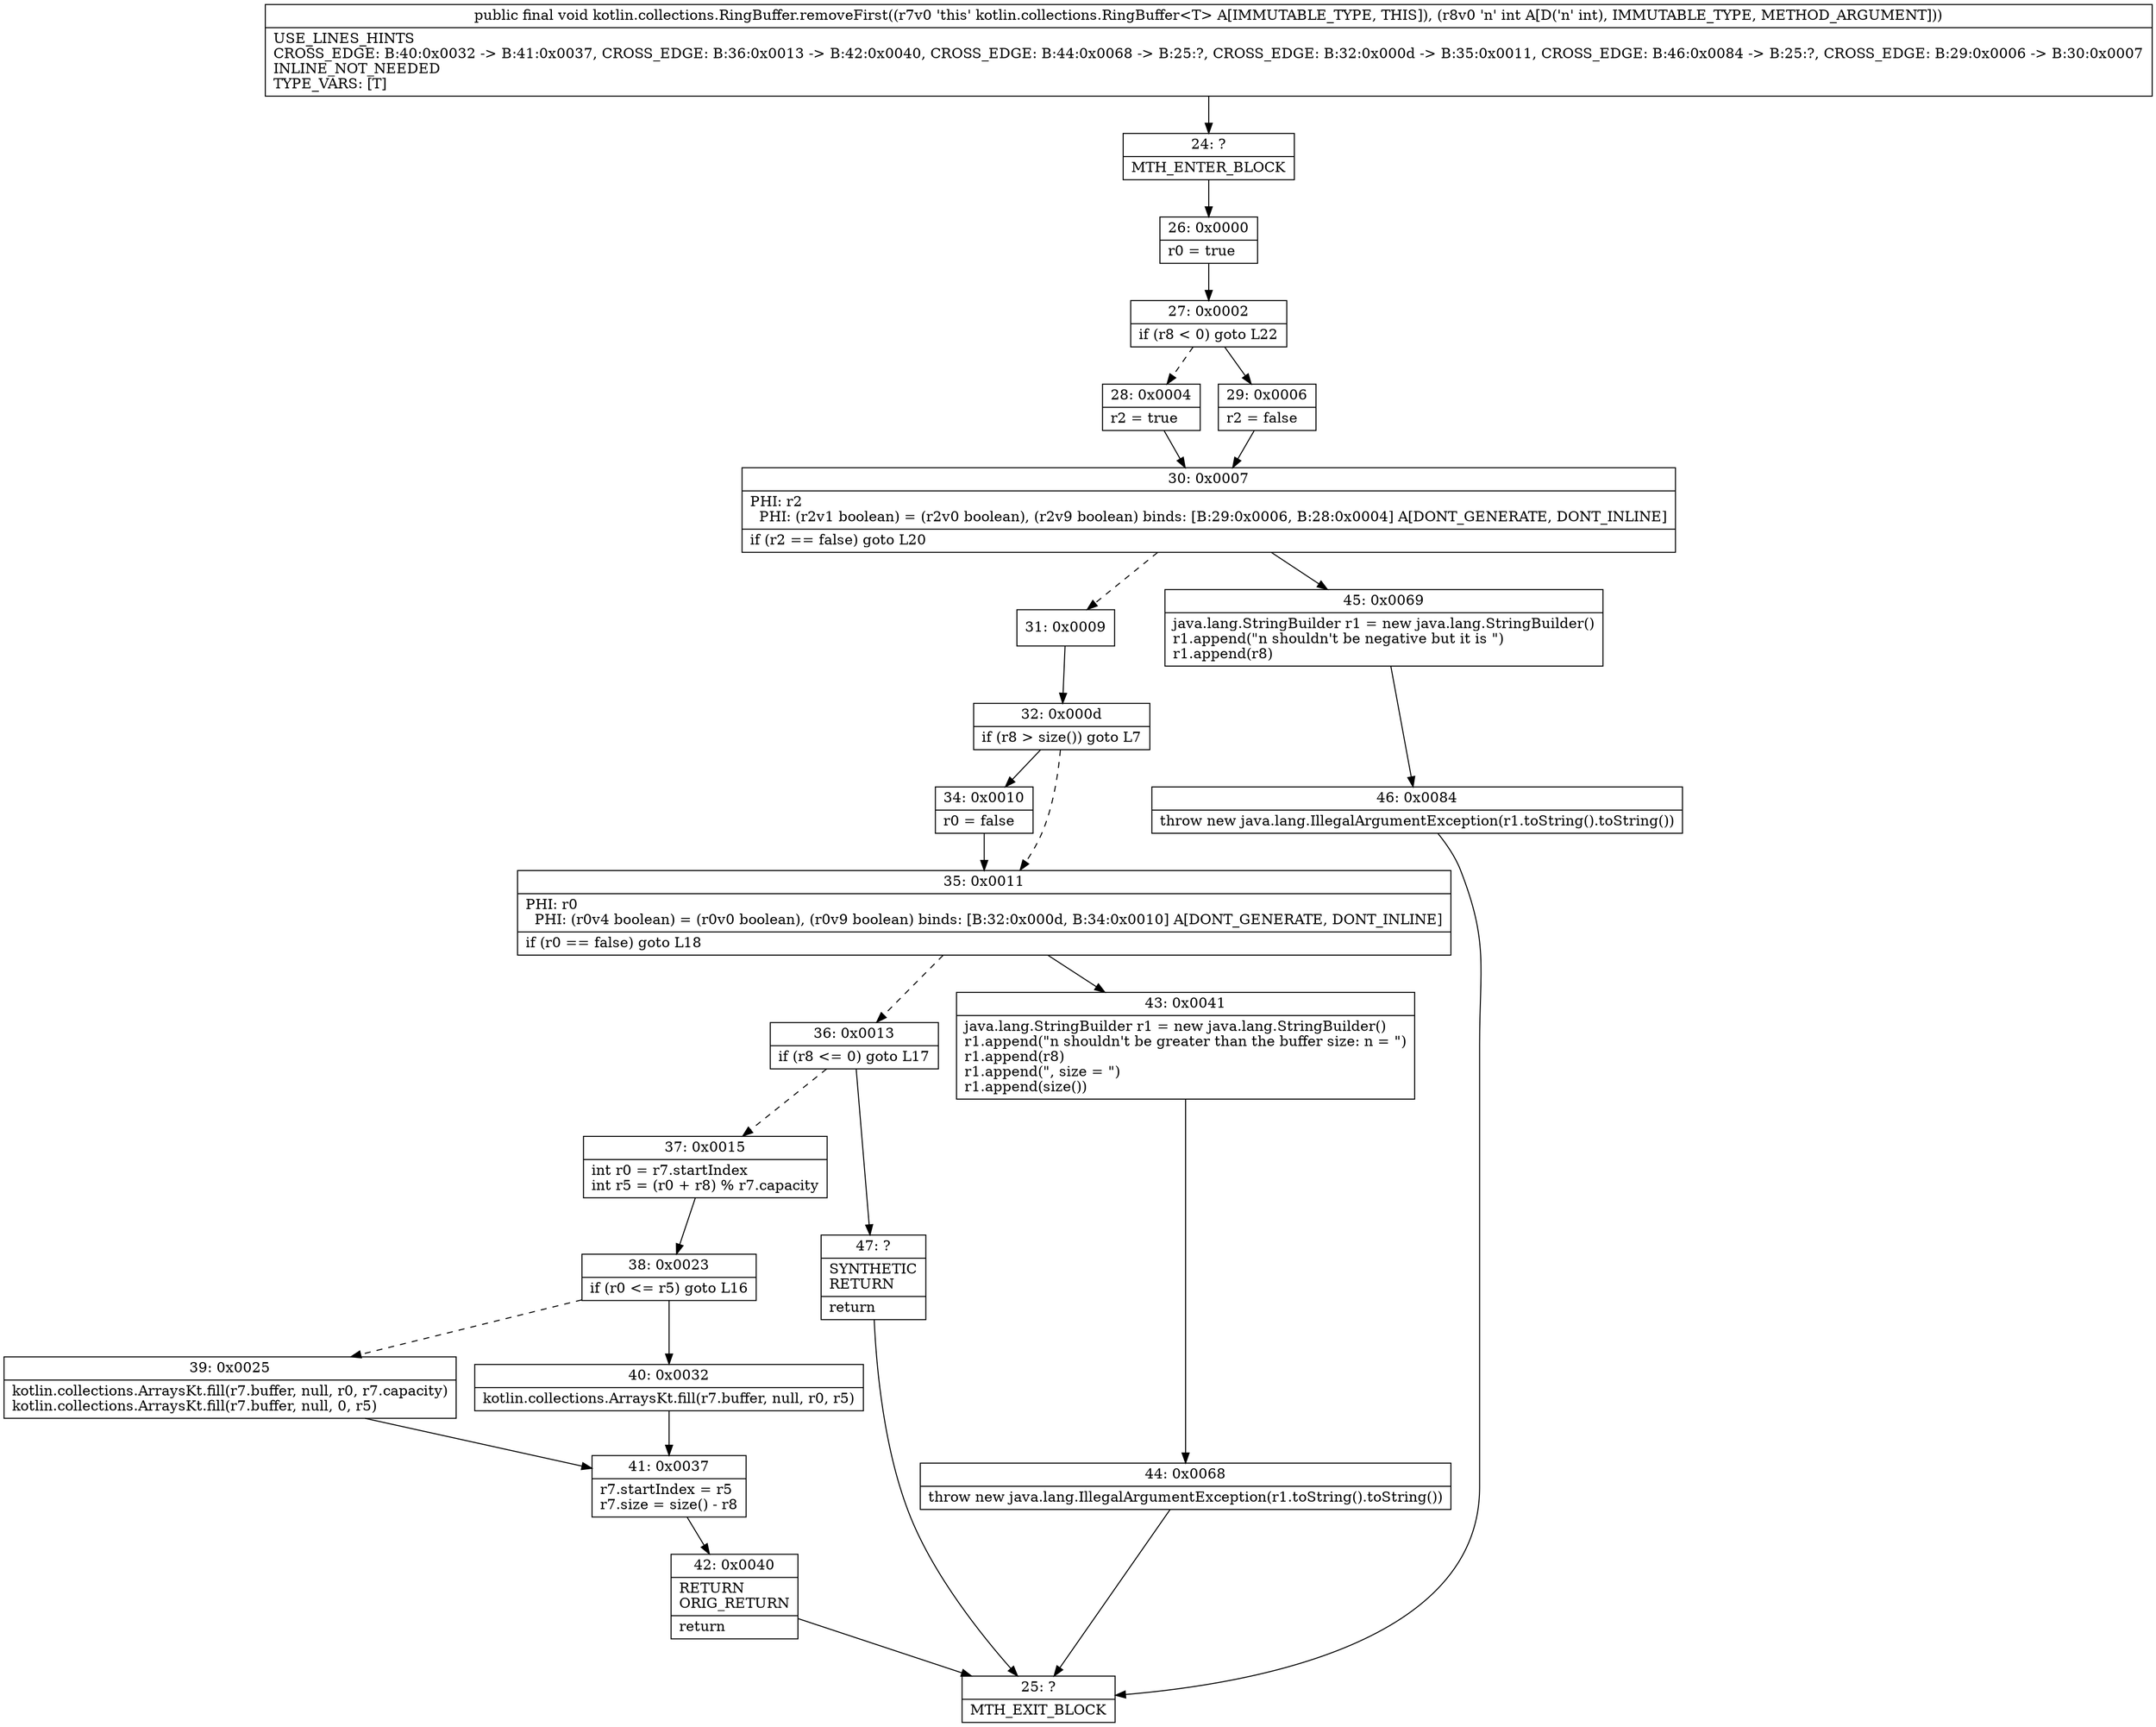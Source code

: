 digraph "CFG forkotlin.collections.RingBuffer.removeFirst(I)V" {
Node_24 [shape=record,label="{24\:\ ?|MTH_ENTER_BLOCK\l}"];
Node_26 [shape=record,label="{26\:\ 0x0000|r0 = true\l}"];
Node_27 [shape=record,label="{27\:\ 0x0002|if (r8 \< 0) goto L22\l}"];
Node_28 [shape=record,label="{28\:\ 0x0004|r2 = true\l}"];
Node_30 [shape=record,label="{30\:\ 0x0007|PHI: r2 \l  PHI: (r2v1 boolean) = (r2v0 boolean), (r2v9 boolean) binds: [B:29:0x0006, B:28:0x0004] A[DONT_GENERATE, DONT_INLINE]\l|if (r2 == false) goto L20\l}"];
Node_31 [shape=record,label="{31\:\ 0x0009}"];
Node_32 [shape=record,label="{32\:\ 0x000d|if (r8 \> size()) goto L7\l}"];
Node_34 [shape=record,label="{34\:\ 0x0010|r0 = false\l}"];
Node_35 [shape=record,label="{35\:\ 0x0011|PHI: r0 \l  PHI: (r0v4 boolean) = (r0v0 boolean), (r0v9 boolean) binds: [B:32:0x000d, B:34:0x0010] A[DONT_GENERATE, DONT_INLINE]\l|if (r0 == false) goto L18\l}"];
Node_36 [shape=record,label="{36\:\ 0x0013|if (r8 \<= 0) goto L17\l}"];
Node_37 [shape=record,label="{37\:\ 0x0015|int r0 = r7.startIndex\lint r5 = (r0 + r8) % r7.capacity\l}"];
Node_38 [shape=record,label="{38\:\ 0x0023|if (r0 \<= r5) goto L16\l}"];
Node_39 [shape=record,label="{39\:\ 0x0025|kotlin.collections.ArraysKt.fill(r7.buffer, null, r0, r7.capacity)\lkotlin.collections.ArraysKt.fill(r7.buffer, null, 0, r5)\l}"];
Node_41 [shape=record,label="{41\:\ 0x0037|r7.startIndex = r5\lr7.size = size() \- r8\l}"];
Node_42 [shape=record,label="{42\:\ 0x0040|RETURN\lORIG_RETURN\l|return\l}"];
Node_25 [shape=record,label="{25\:\ ?|MTH_EXIT_BLOCK\l}"];
Node_40 [shape=record,label="{40\:\ 0x0032|kotlin.collections.ArraysKt.fill(r7.buffer, null, r0, r5)\l}"];
Node_47 [shape=record,label="{47\:\ ?|SYNTHETIC\lRETURN\l|return\l}"];
Node_43 [shape=record,label="{43\:\ 0x0041|java.lang.StringBuilder r1 = new java.lang.StringBuilder()\lr1.append(\"n shouldn't be greater than the buffer size: n = \")\lr1.append(r8)\lr1.append(\", size = \")\lr1.append(size())\l}"];
Node_44 [shape=record,label="{44\:\ 0x0068|throw new java.lang.IllegalArgumentException(r1.toString().toString())\l}"];
Node_45 [shape=record,label="{45\:\ 0x0069|java.lang.StringBuilder r1 = new java.lang.StringBuilder()\lr1.append(\"n shouldn't be negative but it is \")\lr1.append(r8)\l}"];
Node_46 [shape=record,label="{46\:\ 0x0084|throw new java.lang.IllegalArgumentException(r1.toString().toString())\l}"];
Node_29 [shape=record,label="{29\:\ 0x0006|r2 = false\l}"];
MethodNode[shape=record,label="{public final void kotlin.collections.RingBuffer.removeFirst((r7v0 'this' kotlin.collections.RingBuffer\<T\> A[IMMUTABLE_TYPE, THIS]), (r8v0 'n' int A[D('n' int), IMMUTABLE_TYPE, METHOD_ARGUMENT]))  | USE_LINES_HINTS\lCROSS_EDGE: B:40:0x0032 \-\> B:41:0x0037, CROSS_EDGE: B:36:0x0013 \-\> B:42:0x0040, CROSS_EDGE: B:44:0x0068 \-\> B:25:?, CROSS_EDGE: B:32:0x000d \-\> B:35:0x0011, CROSS_EDGE: B:46:0x0084 \-\> B:25:?, CROSS_EDGE: B:29:0x0006 \-\> B:30:0x0007\lINLINE_NOT_NEEDED\lTYPE_VARS: [T]\l}"];
MethodNode -> Node_24;Node_24 -> Node_26;
Node_26 -> Node_27;
Node_27 -> Node_28[style=dashed];
Node_27 -> Node_29;
Node_28 -> Node_30;
Node_30 -> Node_31[style=dashed];
Node_30 -> Node_45;
Node_31 -> Node_32;
Node_32 -> Node_34;
Node_32 -> Node_35[style=dashed];
Node_34 -> Node_35;
Node_35 -> Node_36[style=dashed];
Node_35 -> Node_43;
Node_36 -> Node_37[style=dashed];
Node_36 -> Node_47;
Node_37 -> Node_38;
Node_38 -> Node_39[style=dashed];
Node_38 -> Node_40;
Node_39 -> Node_41;
Node_41 -> Node_42;
Node_42 -> Node_25;
Node_40 -> Node_41;
Node_47 -> Node_25;
Node_43 -> Node_44;
Node_44 -> Node_25;
Node_45 -> Node_46;
Node_46 -> Node_25;
Node_29 -> Node_30;
}

